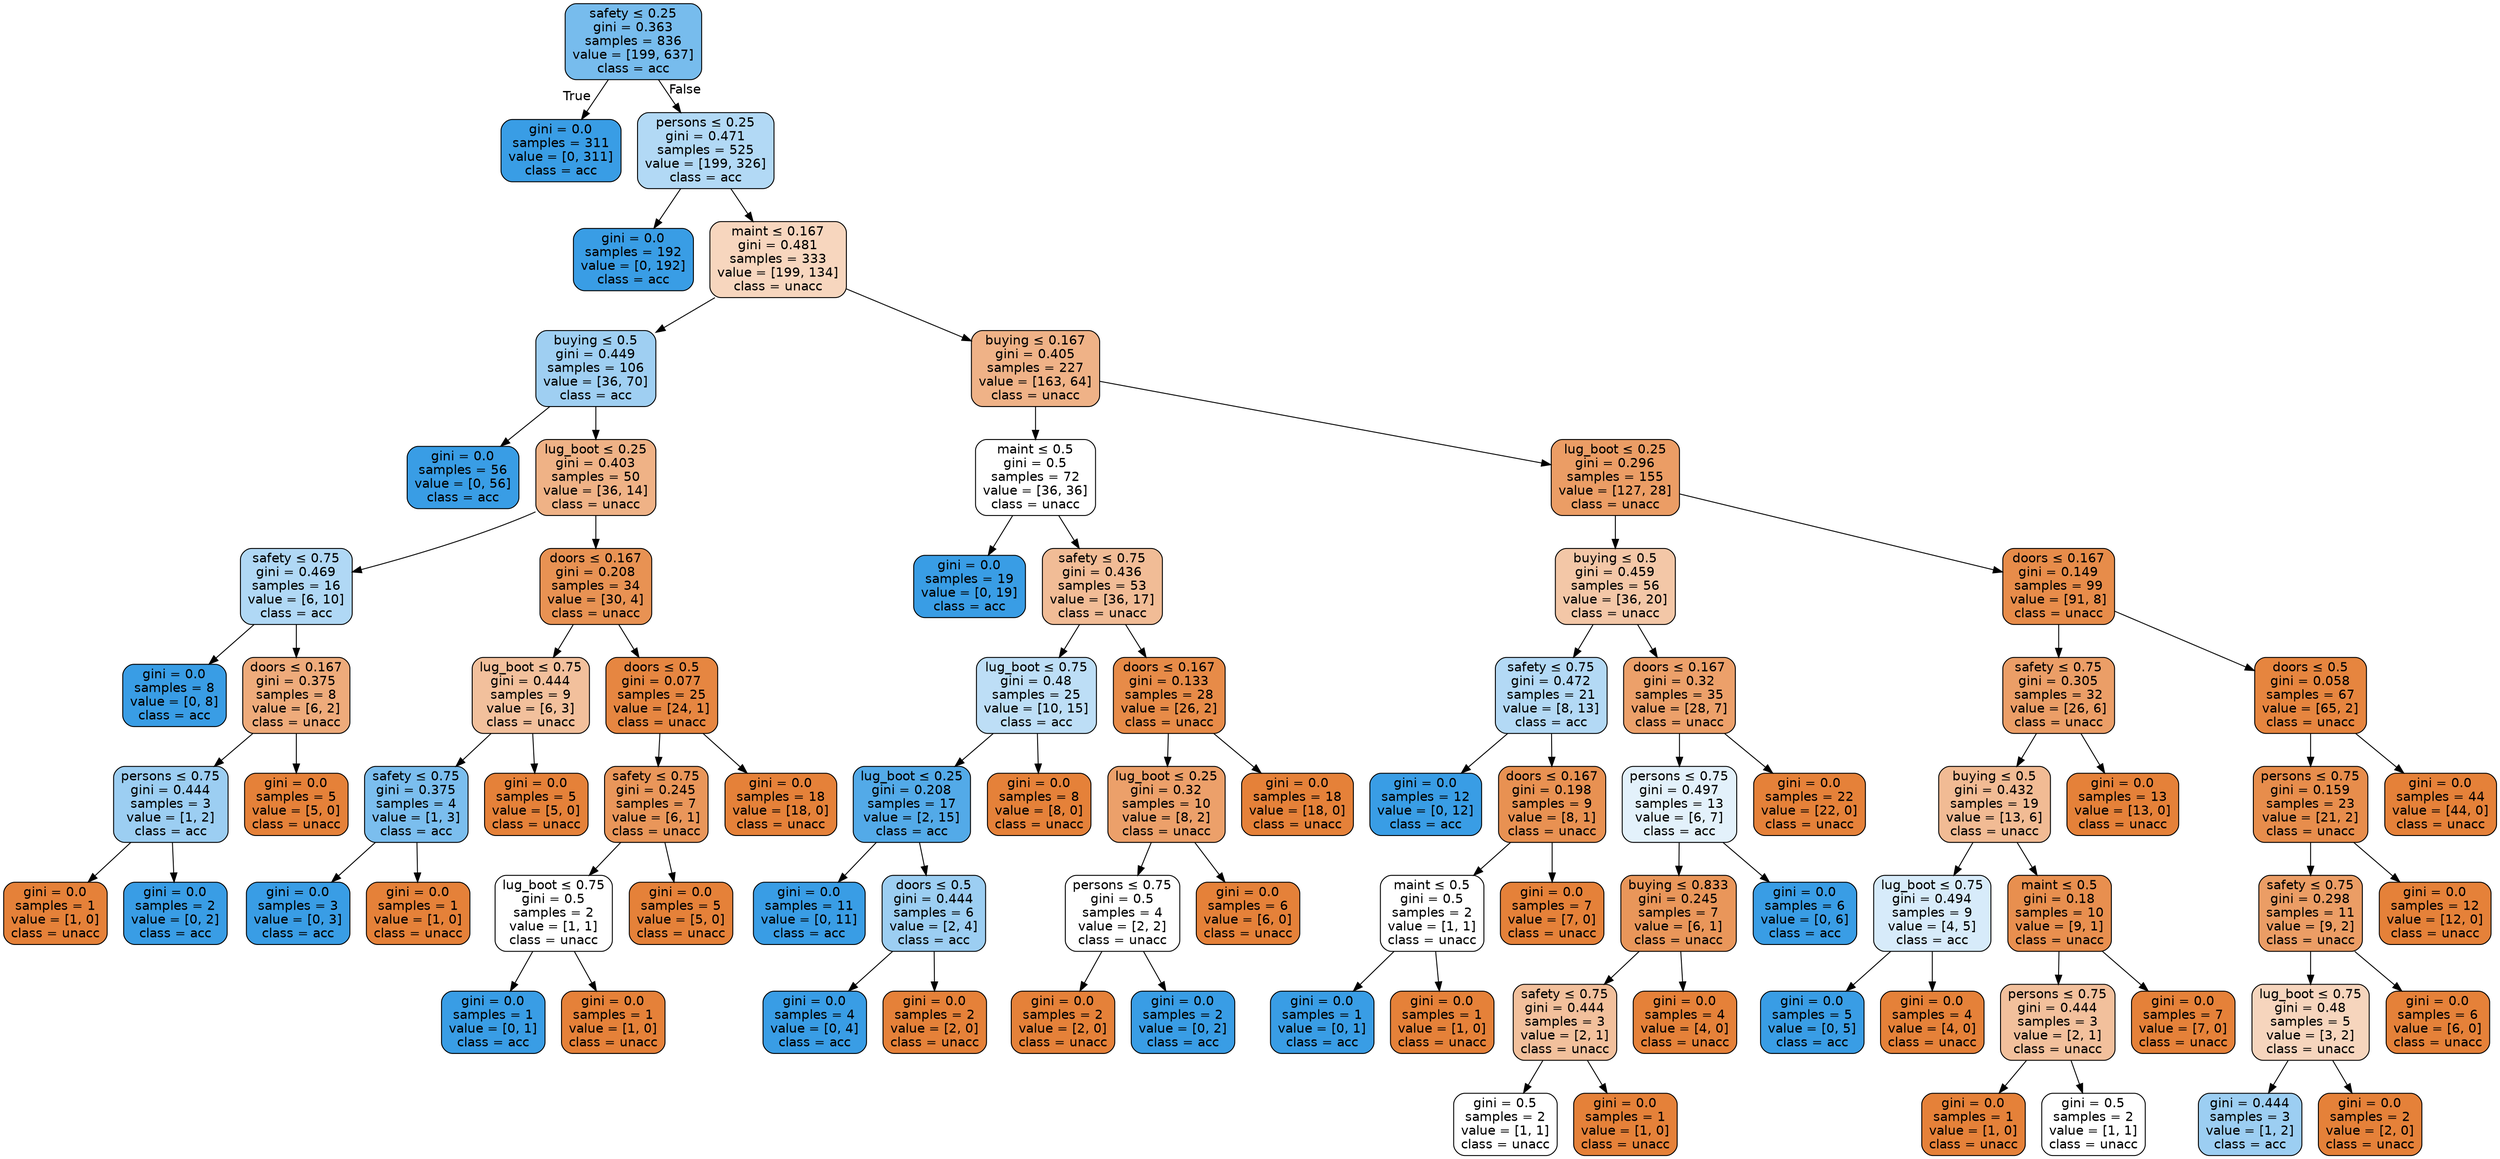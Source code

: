 digraph Tree {
node [shape=box, style="filled, rounded", color="black", fontname=helvetica] ;
edge [fontname=helvetica] ;
0 [label=<safety &le; 0.25<br/>gini = 0.363<br/>samples = 836<br/>value = [199, 637]<br/>class = acc>, fillcolor="#77bced"] ;
1 [label=<gini = 0.0<br/>samples = 311<br/>value = [0, 311]<br/>class = acc>, fillcolor="#399de5"] ;
0 -> 1 [labeldistance=2.5, labelangle=45, headlabel="True"] ;
2 [label=<persons &le; 0.25<br/>gini = 0.471<br/>samples = 525<br/>value = [199, 326]<br/>class = acc>, fillcolor="#b2d9f5"] ;
0 -> 2 [labeldistance=2.5, labelangle=-45, headlabel="False"] ;
3 [label=<gini = 0.0<br/>samples = 192<br/>value = [0, 192]<br/>class = acc>, fillcolor="#399de5"] ;
2 -> 3 ;
4 [label=<maint &le; 0.167<br/>gini = 0.481<br/>samples = 333<br/>value = [199, 134]<br/>class = unacc>, fillcolor="#f7d6be"] ;
2 -> 4 ;
5 [label=<buying &le; 0.5<br/>gini = 0.449<br/>samples = 106<br/>value = [36, 70]<br/>class = acc>, fillcolor="#9fcff2"] ;
4 -> 5 ;
6 [label=<gini = 0.0<br/>samples = 56<br/>value = [0, 56]<br/>class = acc>, fillcolor="#399de5"] ;
5 -> 6 ;
7 [label=<lug_boot &le; 0.25<br/>gini = 0.403<br/>samples = 50<br/>value = [36, 14]<br/>class = unacc>, fillcolor="#efb286"] ;
5 -> 7 ;
8 [label=<safety &le; 0.75<br/>gini = 0.469<br/>samples = 16<br/>value = [6, 10]<br/>class = acc>, fillcolor="#b0d8f5"] ;
7 -> 8 ;
9 [label=<gini = 0.0<br/>samples = 8<br/>value = [0, 8]<br/>class = acc>, fillcolor="#399de5"] ;
8 -> 9 ;
10 [label=<doors &le; 0.167<br/>gini = 0.375<br/>samples = 8<br/>value = [6, 2]<br/>class = unacc>, fillcolor="#eeab7b"] ;
8 -> 10 ;
11 [label=<persons &le; 0.75<br/>gini = 0.444<br/>samples = 3<br/>value = [1, 2]<br/>class = acc>, fillcolor="#9ccef2"] ;
10 -> 11 ;
12 [label=<gini = 0.0<br/>samples = 1<br/>value = [1, 0]<br/>class = unacc>, fillcolor="#e58139"] ;
11 -> 12 ;
13 [label=<gini = 0.0<br/>samples = 2<br/>value = [0, 2]<br/>class = acc>, fillcolor="#399de5"] ;
11 -> 13 ;
14 [label=<gini = 0.0<br/>samples = 5<br/>value = [5, 0]<br/>class = unacc>, fillcolor="#e58139"] ;
10 -> 14 ;
15 [label=<doors &le; 0.167<br/>gini = 0.208<br/>samples = 34<br/>value = [30, 4]<br/>class = unacc>, fillcolor="#e89253"] ;
7 -> 15 ;
16 [label=<lug_boot &le; 0.75<br/>gini = 0.444<br/>samples = 9<br/>value = [6, 3]<br/>class = unacc>, fillcolor="#f2c09c"] ;
15 -> 16 ;
17 [label=<safety &le; 0.75<br/>gini = 0.375<br/>samples = 4<br/>value = [1, 3]<br/>class = acc>, fillcolor="#7bbeee"] ;
16 -> 17 ;
18 [label=<gini = 0.0<br/>samples = 3<br/>value = [0, 3]<br/>class = acc>, fillcolor="#399de5"] ;
17 -> 18 ;
19 [label=<gini = 0.0<br/>samples = 1<br/>value = [1, 0]<br/>class = unacc>, fillcolor="#e58139"] ;
17 -> 19 ;
20 [label=<gini = 0.0<br/>samples = 5<br/>value = [5, 0]<br/>class = unacc>, fillcolor="#e58139"] ;
16 -> 20 ;
21 [label=<doors &le; 0.5<br/>gini = 0.077<br/>samples = 25<br/>value = [24, 1]<br/>class = unacc>, fillcolor="#e68641"] ;
15 -> 21 ;
22 [label=<safety &le; 0.75<br/>gini = 0.245<br/>samples = 7<br/>value = [6, 1]<br/>class = unacc>, fillcolor="#e9965a"] ;
21 -> 22 ;
23 [label=<lug_boot &le; 0.75<br/>gini = 0.5<br/>samples = 2<br/>value = [1, 1]<br/>class = unacc>, fillcolor="#ffffff"] ;
22 -> 23 ;
24 [label=<gini = 0.0<br/>samples = 1<br/>value = [0, 1]<br/>class = acc>, fillcolor="#399de5"] ;
23 -> 24 ;
25 [label=<gini = 0.0<br/>samples = 1<br/>value = [1, 0]<br/>class = unacc>, fillcolor="#e58139"] ;
23 -> 25 ;
26 [label=<gini = 0.0<br/>samples = 5<br/>value = [5, 0]<br/>class = unacc>, fillcolor="#e58139"] ;
22 -> 26 ;
27 [label=<gini = 0.0<br/>samples = 18<br/>value = [18, 0]<br/>class = unacc>, fillcolor="#e58139"] ;
21 -> 27 ;
28 [label=<buying &le; 0.167<br/>gini = 0.405<br/>samples = 227<br/>value = [163, 64]<br/>class = unacc>, fillcolor="#efb287"] ;
4 -> 28 ;
29 [label=<maint &le; 0.5<br/>gini = 0.5<br/>samples = 72<br/>value = [36, 36]<br/>class = unacc>, fillcolor="#ffffff"] ;
28 -> 29 ;
30 [label=<gini = 0.0<br/>samples = 19<br/>value = [0, 19]<br/>class = acc>, fillcolor="#399de5"] ;
29 -> 30 ;
31 [label=<safety &le; 0.75<br/>gini = 0.436<br/>samples = 53<br/>value = [36, 17]<br/>class = unacc>, fillcolor="#f1bc96"] ;
29 -> 31 ;
32 [label=<lug_boot &le; 0.75<br/>gini = 0.48<br/>samples = 25<br/>value = [10, 15]<br/>class = acc>, fillcolor="#bddef6"] ;
31 -> 32 ;
33 [label=<lug_boot &le; 0.25<br/>gini = 0.208<br/>samples = 17<br/>value = [2, 15]<br/>class = acc>, fillcolor="#53aae8"] ;
32 -> 33 ;
34 [label=<gini = 0.0<br/>samples = 11<br/>value = [0, 11]<br/>class = acc>, fillcolor="#399de5"] ;
33 -> 34 ;
35 [label=<doors &le; 0.5<br/>gini = 0.444<br/>samples = 6<br/>value = [2, 4]<br/>class = acc>, fillcolor="#9ccef2"] ;
33 -> 35 ;
36 [label=<gini = 0.0<br/>samples = 4<br/>value = [0, 4]<br/>class = acc>, fillcolor="#399de5"] ;
35 -> 36 ;
37 [label=<gini = 0.0<br/>samples = 2<br/>value = [2, 0]<br/>class = unacc>, fillcolor="#e58139"] ;
35 -> 37 ;
38 [label=<gini = 0.0<br/>samples = 8<br/>value = [8, 0]<br/>class = unacc>, fillcolor="#e58139"] ;
32 -> 38 ;
39 [label=<doors &le; 0.167<br/>gini = 0.133<br/>samples = 28<br/>value = [26, 2]<br/>class = unacc>, fillcolor="#e78b48"] ;
31 -> 39 ;
40 [label=<lug_boot &le; 0.25<br/>gini = 0.32<br/>samples = 10<br/>value = [8, 2]<br/>class = unacc>, fillcolor="#eca06a"] ;
39 -> 40 ;
41 [label=<persons &le; 0.75<br/>gini = 0.5<br/>samples = 4<br/>value = [2, 2]<br/>class = unacc>, fillcolor="#ffffff"] ;
40 -> 41 ;
42 [label=<gini = 0.0<br/>samples = 2<br/>value = [2, 0]<br/>class = unacc>, fillcolor="#e58139"] ;
41 -> 42 ;
43 [label=<gini = 0.0<br/>samples = 2<br/>value = [0, 2]<br/>class = acc>, fillcolor="#399de5"] ;
41 -> 43 ;
44 [label=<gini = 0.0<br/>samples = 6<br/>value = [6, 0]<br/>class = unacc>, fillcolor="#e58139"] ;
40 -> 44 ;
45 [label=<gini = 0.0<br/>samples = 18<br/>value = [18, 0]<br/>class = unacc>, fillcolor="#e58139"] ;
39 -> 45 ;
46 [label=<lug_boot &le; 0.25<br/>gini = 0.296<br/>samples = 155<br/>value = [127, 28]<br/>class = unacc>, fillcolor="#eb9d65"] ;
28 -> 46 ;
47 [label=<buying &le; 0.5<br/>gini = 0.459<br/>samples = 56<br/>value = [36, 20]<br/>class = unacc>, fillcolor="#f3c7a7"] ;
46 -> 47 ;
48 [label=<safety &le; 0.75<br/>gini = 0.472<br/>samples = 21<br/>value = [8, 13]<br/>class = acc>, fillcolor="#b3d9f5"] ;
47 -> 48 ;
49 [label=<gini = 0.0<br/>samples = 12<br/>value = [0, 12]<br/>class = acc>, fillcolor="#399de5"] ;
48 -> 49 ;
50 [label=<doors &le; 0.167<br/>gini = 0.198<br/>samples = 9<br/>value = [8, 1]<br/>class = unacc>, fillcolor="#e89152"] ;
48 -> 50 ;
51 [label=<maint &le; 0.5<br/>gini = 0.5<br/>samples = 2<br/>value = [1, 1]<br/>class = unacc>, fillcolor="#ffffff"] ;
50 -> 51 ;
52 [label=<gini = 0.0<br/>samples = 1<br/>value = [0, 1]<br/>class = acc>, fillcolor="#399de5"] ;
51 -> 52 ;
53 [label=<gini = 0.0<br/>samples = 1<br/>value = [1, 0]<br/>class = unacc>, fillcolor="#e58139"] ;
51 -> 53 ;
54 [label=<gini = 0.0<br/>samples = 7<br/>value = [7, 0]<br/>class = unacc>, fillcolor="#e58139"] ;
50 -> 54 ;
55 [label=<doors &le; 0.167<br/>gini = 0.32<br/>samples = 35<br/>value = [28, 7]<br/>class = unacc>, fillcolor="#eca06a"] ;
47 -> 55 ;
56 [label=<persons &le; 0.75<br/>gini = 0.497<br/>samples = 13<br/>value = [6, 7]<br/>class = acc>, fillcolor="#e3f1fb"] ;
55 -> 56 ;
57 [label=<buying &le; 0.833<br/>gini = 0.245<br/>samples = 7<br/>value = [6, 1]<br/>class = unacc>, fillcolor="#e9965a"] ;
56 -> 57 ;
58 [label=<safety &le; 0.75<br/>gini = 0.444<br/>samples = 3<br/>value = [2, 1]<br/>class = unacc>, fillcolor="#f2c09c"] ;
57 -> 58 ;
59 [label=<gini = 0.5<br/>samples = 2<br/>value = [1, 1]<br/>class = unacc>, fillcolor="#ffffff"] ;
58 -> 59 ;
60 [label=<gini = 0.0<br/>samples = 1<br/>value = [1, 0]<br/>class = unacc>, fillcolor="#e58139"] ;
58 -> 60 ;
61 [label=<gini = 0.0<br/>samples = 4<br/>value = [4, 0]<br/>class = unacc>, fillcolor="#e58139"] ;
57 -> 61 ;
62 [label=<gini = 0.0<br/>samples = 6<br/>value = [0, 6]<br/>class = acc>, fillcolor="#399de5"] ;
56 -> 62 ;
63 [label=<gini = 0.0<br/>samples = 22<br/>value = [22, 0]<br/>class = unacc>, fillcolor="#e58139"] ;
55 -> 63 ;
64 [label=<doors &le; 0.167<br/>gini = 0.149<br/>samples = 99<br/>value = [91, 8]<br/>class = unacc>, fillcolor="#e78c4a"] ;
46 -> 64 ;
65 [label=<safety &le; 0.75<br/>gini = 0.305<br/>samples = 32<br/>value = [26, 6]<br/>class = unacc>, fillcolor="#eb9e67"] ;
64 -> 65 ;
66 [label=<buying &le; 0.5<br/>gini = 0.432<br/>samples = 19<br/>value = [13, 6]<br/>class = unacc>, fillcolor="#f1bb94"] ;
65 -> 66 ;
67 [label=<lug_boot &le; 0.75<br/>gini = 0.494<br/>samples = 9<br/>value = [4, 5]<br/>class = acc>, fillcolor="#d7ebfa"] ;
66 -> 67 ;
68 [label=<gini = 0.0<br/>samples = 5<br/>value = [0, 5]<br/>class = acc>, fillcolor="#399de5"] ;
67 -> 68 ;
69 [label=<gini = 0.0<br/>samples = 4<br/>value = [4, 0]<br/>class = unacc>, fillcolor="#e58139"] ;
67 -> 69 ;
70 [label=<maint &le; 0.5<br/>gini = 0.18<br/>samples = 10<br/>value = [9, 1]<br/>class = unacc>, fillcolor="#e88f4f"] ;
66 -> 70 ;
71 [label=<persons &le; 0.75<br/>gini = 0.444<br/>samples = 3<br/>value = [2, 1]<br/>class = unacc>, fillcolor="#f2c09c"] ;
70 -> 71 ;
72 [label=<gini = 0.0<br/>samples = 1<br/>value = [1, 0]<br/>class = unacc>, fillcolor="#e58139"] ;
71 -> 72 ;
73 [label=<gini = 0.5<br/>samples = 2<br/>value = [1, 1]<br/>class = unacc>, fillcolor="#ffffff"] ;
71 -> 73 ;
74 [label=<gini = 0.0<br/>samples = 7<br/>value = [7, 0]<br/>class = unacc>, fillcolor="#e58139"] ;
70 -> 74 ;
75 [label=<gini = 0.0<br/>samples = 13<br/>value = [13, 0]<br/>class = unacc>, fillcolor="#e58139"] ;
65 -> 75 ;
76 [label=<doors &le; 0.5<br/>gini = 0.058<br/>samples = 67<br/>value = [65, 2]<br/>class = unacc>, fillcolor="#e6853f"] ;
64 -> 76 ;
77 [label=<persons &le; 0.75<br/>gini = 0.159<br/>samples = 23<br/>value = [21, 2]<br/>class = unacc>, fillcolor="#e78d4c"] ;
76 -> 77 ;
78 [label=<safety &le; 0.75<br/>gini = 0.298<br/>samples = 11<br/>value = [9, 2]<br/>class = unacc>, fillcolor="#eb9d65"] ;
77 -> 78 ;
79 [label=<lug_boot &le; 0.75<br/>gini = 0.48<br/>samples = 5<br/>value = [3, 2]<br/>class = unacc>, fillcolor="#f6d5bd"] ;
78 -> 79 ;
80 [label=<gini = 0.444<br/>samples = 3<br/>value = [1, 2]<br/>class = acc>, fillcolor="#9ccef2"] ;
79 -> 80 ;
81 [label=<gini = 0.0<br/>samples = 2<br/>value = [2, 0]<br/>class = unacc>, fillcolor="#e58139"] ;
79 -> 81 ;
82 [label=<gini = 0.0<br/>samples = 6<br/>value = [6, 0]<br/>class = unacc>, fillcolor="#e58139"] ;
78 -> 82 ;
83 [label=<gini = 0.0<br/>samples = 12<br/>value = [12, 0]<br/>class = unacc>, fillcolor="#e58139"] ;
77 -> 83 ;
84 [label=<gini = 0.0<br/>samples = 44<br/>value = [44, 0]<br/>class = unacc>, fillcolor="#e58139"] ;
76 -> 84 ;
}